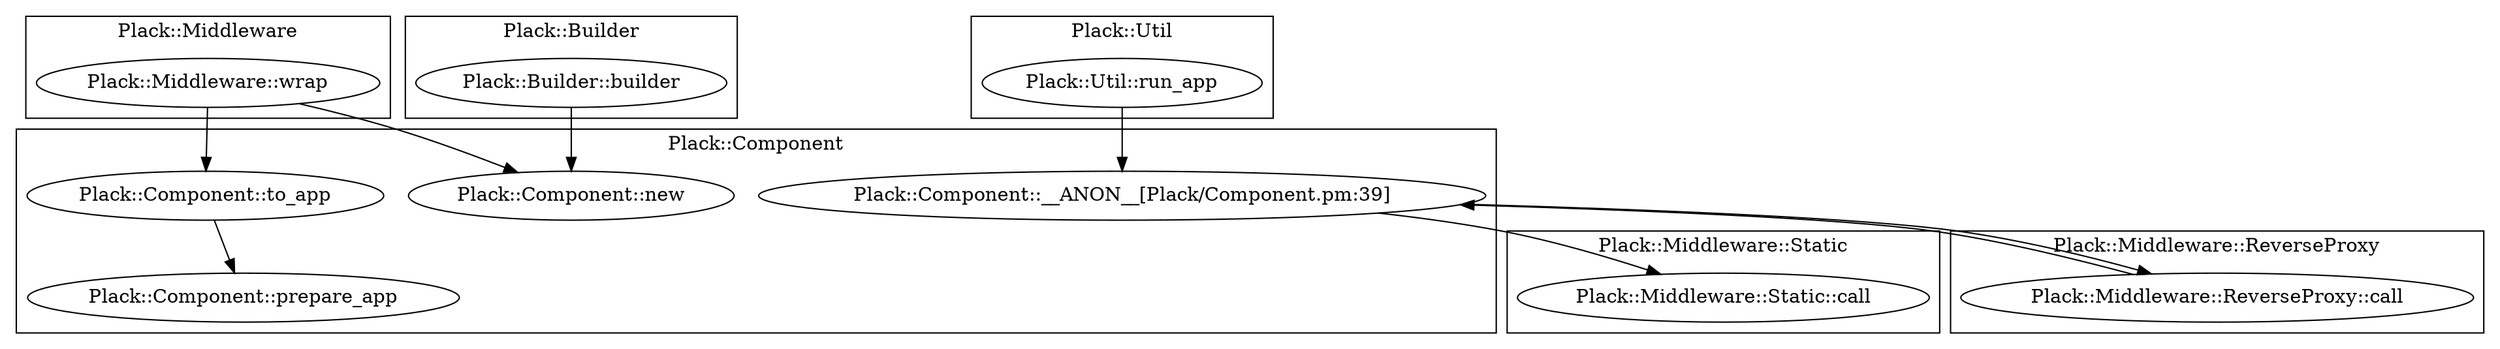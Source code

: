 digraph {
graph [overlap=false]
subgraph cluster_Plack_Middleware_Static {
	label="Plack::Middleware::Static";
	"Plack::Middleware::Static::call";
}
subgraph cluster_Plack_Component {
	label="Plack::Component";
	"Plack::Component::prepare_app";
	"Plack::Component::__ANON__[Plack/Component.pm:39]";
	"Plack::Component::new";
	"Plack::Component::to_app";
}
subgraph cluster_Plack_Middleware {
	label="Plack::Middleware";
	"Plack::Middleware::wrap";
}
subgraph cluster_Plack_Builder {
	label="Plack::Builder";
	"Plack::Builder::builder";
}
subgraph cluster_Plack_Util {
	label="Plack::Util";
	"Plack::Util::run_app";
}
subgraph cluster_Plack_Middleware_ReverseProxy {
	label="Plack::Middleware::ReverseProxy";
	"Plack::Middleware::ReverseProxy::call";
}
"Plack::Middleware::ReverseProxy::call" -> "Plack::Component::__ANON__[Plack/Component.pm:39]";
"Plack::Util::run_app" -> "Plack::Component::__ANON__[Plack/Component.pm:39]";
"Plack::Middleware::wrap" -> "Plack::Component::to_app";
"Plack::Builder::builder" -> "Plack::Component::new";
"Plack::Middleware::wrap" -> "Plack::Component::new";
"Plack::Component::__ANON__[Plack/Component.pm:39]" -> "Plack::Middleware::ReverseProxy::call";
"Plack::Component::to_app" -> "Plack::Component::prepare_app";
"Plack::Component::__ANON__[Plack/Component.pm:39]" -> "Plack::Middleware::Static::call";
}
